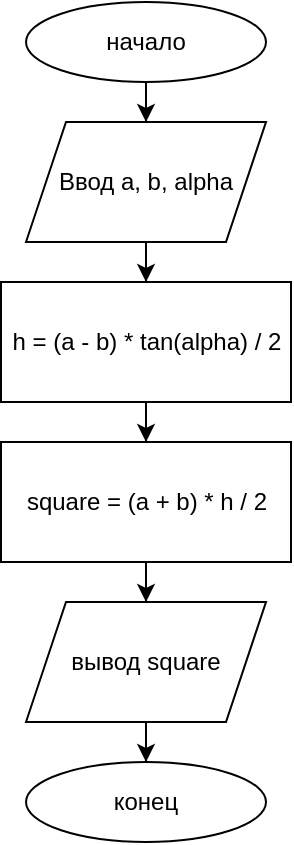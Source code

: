<mxfile version="14.5.1" type="device"><diagram id="Bwrr3BJPx1HqQjDCJ5NX" name="Page-1"><mxGraphModel dx="749" dy="556" grid="1" gridSize="10" guides="1" tooltips="1" connect="1" arrows="1" fold="1" page="1" pageScale="1" pageWidth="827" pageHeight="1169" math="0" shadow="0"><root><mxCell id="0"/><mxCell id="1" parent="0"/><mxCell id="M8QUKLRMxJgxq2_d4WOi-3" value="" style="edgeStyle=orthogonalEdgeStyle;rounded=0;orthogonalLoop=1;jettySize=auto;html=1;" parent="1" source="M8QUKLRMxJgxq2_d4WOi-1" target="M8QUKLRMxJgxq2_d4WOi-2" edge="1"><mxGeometry relative="1" as="geometry"/></mxCell><mxCell id="M8QUKLRMxJgxq2_d4WOi-1" value="начало" style="ellipse;whiteSpace=wrap;html=1;" parent="1" vertex="1"><mxGeometry x="350" y="50" width="120" height="40" as="geometry"/></mxCell><mxCell id="M8QUKLRMxJgxq2_d4WOi-5" value="" style="edgeStyle=orthogonalEdgeStyle;rounded=0;orthogonalLoop=1;jettySize=auto;html=1;" parent="1" source="M8QUKLRMxJgxq2_d4WOi-2" target="M8QUKLRMxJgxq2_d4WOi-4" edge="1"><mxGeometry relative="1" as="geometry"/></mxCell><mxCell id="M8QUKLRMxJgxq2_d4WOi-2" value="Ввод a, b, alpha" style="shape=parallelogram;perimeter=parallelogramPerimeter;whiteSpace=wrap;html=1;fixedSize=1;" parent="1" vertex="1"><mxGeometry x="350" y="110" width="120" height="60" as="geometry"/></mxCell><mxCell id="M8QUKLRMxJgxq2_d4WOi-7" value="" style="edgeStyle=orthogonalEdgeStyle;rounded=0;orthogonalLoop=1;jettySize=auto;html=1;" parent="1" source="M8QUKLRMxJgxq2_d4WOi-4" target="M8QUKLRMxJgxq2_d4WOi-6" edge="1"><mxGeometry relative="1" as="geometry"/></mxCell><mxCell id="M8QUKLRMxJgxq2_d4WOi-4" value="h = (a - b) * tan(alpha) / 2" style="rounded=0;whiteSpace=wrap;html=1;" parent="1" vertex="1"><mxGeometry x="337.5" y="190" width="145" height="60" as="geometry"/></mxCell><mxCell id="M8QUKLRMxJgxq2_d4WOi-9" value="" style="edgeStyle=orthogonalEdgeStyle;rounded=0;orthogonalLoop=1;jettySize=auto;html=1;" parent="1" source="M8QUKLRMxJgxq2_d4WOi-6" target="M8QUKLRMxJgxq2_d4WOi-8" edge="1"><mxGeometry relative="1" as="geometry"/></mxCell><mxCell id="M8QUKLRMxJgxq2_d4WOi-6" value="&lt;span style=&quot;font-size: 12px&quot;&gt;square = (a + b) * h / 2&lt;/span&gt;" style="rounded=0;whiteSpace=wrap;html=1;" parent="1" vertex="1"><mxGeometry x="337.5" y="270" width="145" height="60" as="geometry"/></mxCell><mxCell id="M8QUKLRMxJgxq2_d4WOi-11" value="" style="edgeStyle=orthogonalEdgeStyle;rounded=0;orthogonalLoop=1;jettySize=auto;html=1;" parent="1" source="M8QUKLRMxJgxq2_d4WOi-8" target="M8QUKLRMxJgxq2_d4WOi-10" edge="1"><mxGeometry relative="1" as="geometry"/></mxCell><mxCell id="M8QUKLRMxJgxq2_d4WOi-8" value="вывод square" style="shape=parallelogram;perimeter=parallelogramPerimeter;whiteSpace=wrap;html=1;fixedSize=1;rounded=0;" parent="1" vertex="1"><mxGeometry x="350" y="350" width="120" height="60" as="geometry"/></mxCell><mxCell id="M8QUKLRMxJgxq2_d4WOi-10" value="конец" style="ellipse;whiteSpace=wrap;html=1;rounded=0;" parent="1" vertex="1"><mxGeometry x="350" y="430" width="120" height="40" as="geometry"/></mxCell></root></mxGraphModel></diagram></mxfile>